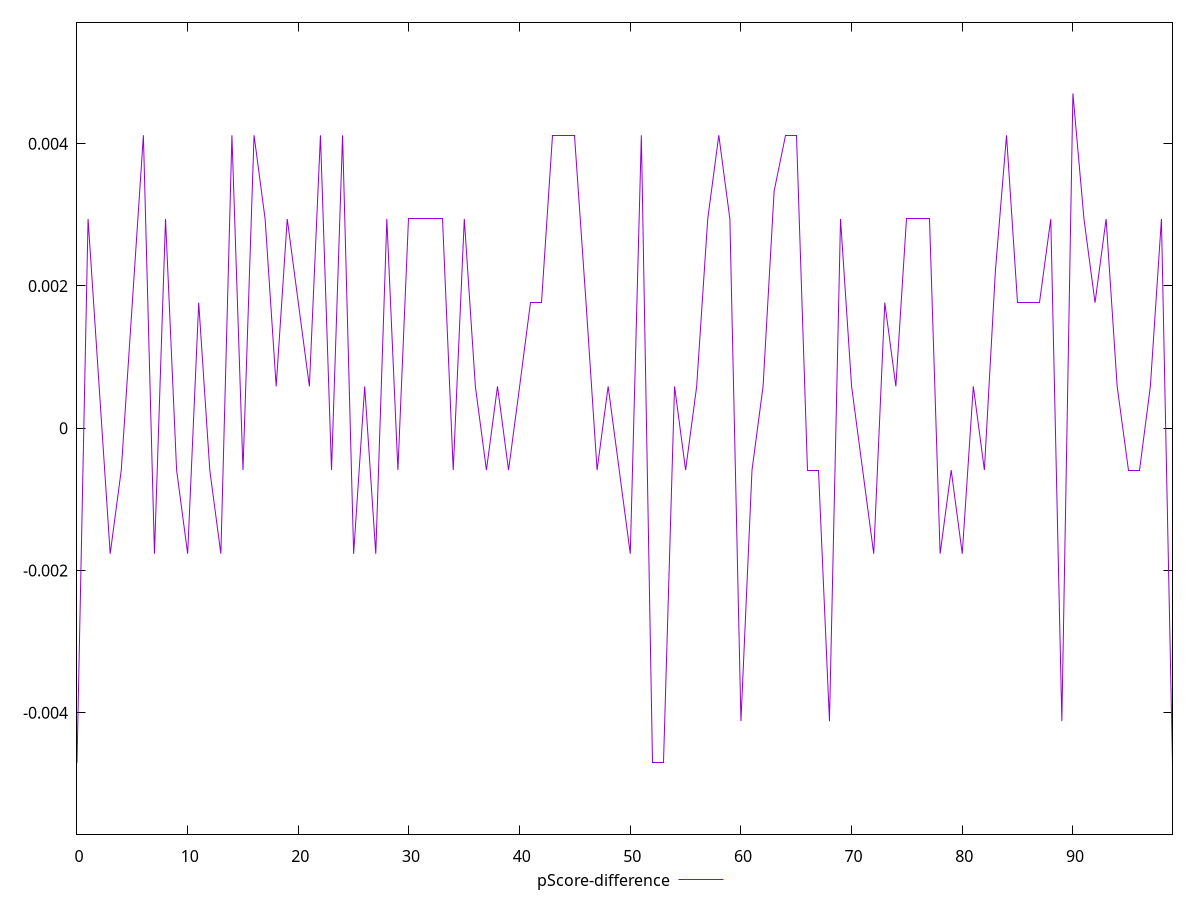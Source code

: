 reset

$pScoreDifference <<EOF
0 -0.004705882352941171
1 0.002941176470588225
2 0.0005882352941176672
3 -0.001764705882352946
4 -0.0005882352941176117
5 0.001764705882352946
6 0.004117647058823559
7 -0.001764705882352946
8 0.002941176470588225
9 -0.0005882352941176117
10 -0.001764705882352946
11 0.001764705882352946
12 -0.0005882352941176117
13 -0.001764705882352946
14 0.004117647058823559
15 -0.0005882352941176117
16 0.004117647058823559
17 0.002941176470588225
18 0.0005882352941176672
19 0.002941176470588225
20 0.001764705882352946
21 0.0005882352941176672
22 0.004117647058823559
23 -0.0005882352941176117
24 0.004117647058823559
25 -0.001764705882352946
26 0.0005882352941176672
27 -0.001764705882352946
28 0.002941176470588225
29 -0.0005882352941176117
30 0.002941176470588225
31 0.002941176470588225
32 0.002941176470588225
33 0.002941176470588225
34 -0.0005882352941176117
35 0.002941176470588225
36 0.0005882352941176672
37 -0.0005882352941176117
38 0.0005882352941176672
39 -0.0005882352941176117
40 0.0005882352941176672
41 0.001764705882352946
42 0.001764705882352946
43 0.004117647058823559
44 0.004117647058823559
45 0.004117647058823559
46 0.001764705882352946
47 -0.0005882352941176117
48 0.0005882352941176672
49 -0.0005882352941176117
50 -0.001764705882352946
51 0.004117647058823559
52 -0.004705882352941171
53 -0.004705882352941171
54 0.0005882352941176672
55 -0.0005882352941176117
56 0.0005882352941176672
57 0.002941176470588225
58 0.004117647058823559
59 0.002941176470588225
60 -0.004117647058823504
61 -0.0005882352941176117
62 0.0005882352941176672
63 0.0033333333333332993
64 0.004117647058823559
65 0.004117647058823559
66 -0.0005882352941176117
67 -0.0005882352941176117
68 -0.004117647058823504
69 0.002941176470588225
70 0.0005882352941176672
71 -0.0005882352941176117
72 -0.001764705882352946
73 0.001764705882352946
74 0.0005882352941176672
75 0.002941176470588225
76 0.002941176470588225
77 0.002941176470588225
78 -0.001764705882352946
79 -0.0005882352941176117
80 -0.001764705882352946
81 0.0005882352941176672
82 -0.0005882352941176117
83 0.0022222222222222365
84 0.004117647058823559
85 0.001764705882352946
86 0.001764705882352946
87 0.001764705882352946
88 0.002941176470588225
89 -0.004117647058823504
90 0.004705882352941171
91 0.002941176470588225
92 0.001764705882352946
93 0.002941176470588225
94 0.0005882352941176672
95 -0.0005882352941176117
96 -0.0005882352941176117
97 0.0005882352941176672
98 0.002941176470588225
99 -0.004705882352941171
EOF

set key outside below
set xrange [0:99]
set yrange [-0.005705882352941171:0.005705882352941171]
set trange [-0.005705882352941171:0.005705882352941171]
set terminal svg size 640, 500 enhanced background rgb 'white'
set output "report_00025_2021-02-22T21:38:55.199Z/uses-http2/samples/pages+cached+noadtech/pScore-difference/values.svg"

plot $pScoreDifference title "pScore-difference" with line

reset
